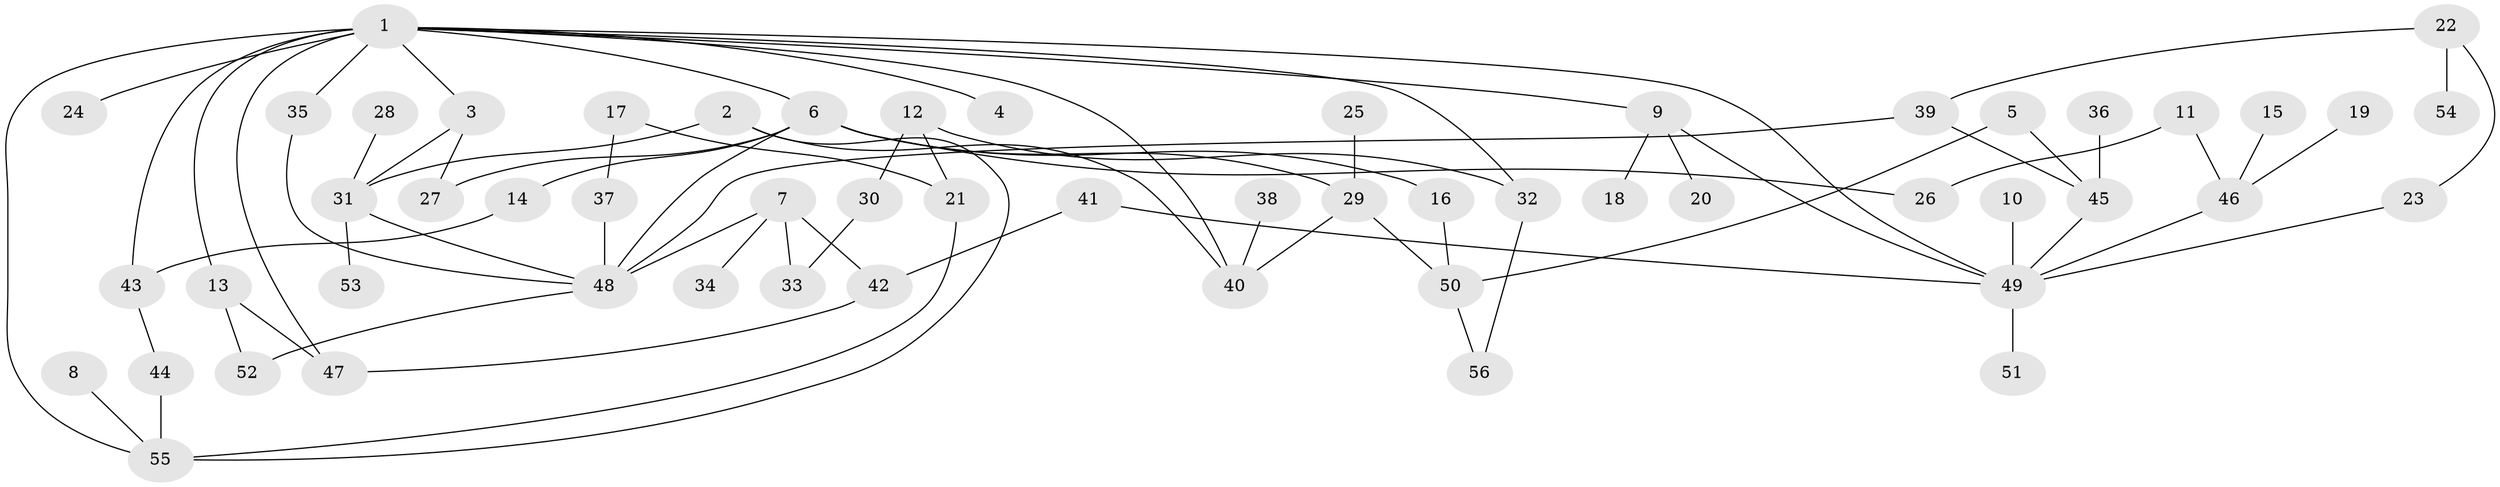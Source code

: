 // original degree distribution, {8: 0.009009009009009009, 7: 0.009009009009009009, 6: 0.02702702702702703, 2: 0.3063063063063063, 4: 0.0990990990990991, 3: 0.1891891891891892, 5: 0.04504504504504504, 1: 0.3153153153153153}
// Generated by graph-tools (version 1.1) at 2025/25/03/09/25 03:25:31]
// undirected, 56 vertices, 77 edges
graph export_dot {
graph [start="1"]
  node [color=gray90,style=filled];
  1;
  2;
  3;
  4;
  5;
  6;
  7;
  8;
  9;
  10;
  11;
  12;
  13;
  14;
  15;
  16;
  17;
  18;
  19;
  20;
  21;
  22;
  23;
  24;
  25;
  26;
  27;
  28;
  29;
  30;
  31;
  32;
  33;
  34;
  35;
  36;
  37;
  38;
  39;
  40;
  41;
  42;
  43;
  44;
  45;
  46;
  47;
  48;
  49;
  50;
  51;
  52;
  53;
  54;
  55;
  56;
  1 -- 3 [weight=1.0];
  1 -- 4 [weight=1.0];
  1 -- 6 [weight=1.0];
  1 -- 9 [weight=1.0];
  1 -- 13 [weight=1.0];
  1 -- 24 [weight=1.0];
  1 -- 32 [weight=1.0];
  1 -- 35 [weight=2.0];
  1 -- 40 [weight=1.0];
  1 -- 43 [weight=1.0];
  1 -- 47 [weight=1.0];
  1 -- 49 [weight=1.0];
  1 -- 55 [weight=1.0];
  2 -- 31 [weight=1.0];
  2 -- 40 [weight=1.0];
  2 -- 55 [weight=1.0];
  3 -- 27 [weight=1.0];
  3 -- 31 [weight=1.0];
  5 -- 45 [weight=1.0];
  5 -- 50 [weight=1.0];
  6 -- 14 [weight=1.0];
  6 -- 16 [weight=1.0];
  6 -- 26 [weight=1.0];
  6 -- 27 [weight=1.0];
  6 -- 29 [weight=1.0];
  6 -- 48 [weight=1.0];
  7 -- 33 [weight=1.0];
  7 -- 34 [weight=1.0];
  7 -- 42 [weight=1.0];
  7 -- 48 [weight=1.0];
  8 -- 55 [weight=1.0];
  9 -- 18 [weight=1.0];
  9 -- 20 [weight=1.0];
  9 -- 49 [weight=1.0];
  10 -- 49 [weight=1.0];
  11 -- 26 [weight=1.0];
  11 -- 46 [weight=1.0];
  12 -- 21 [weight=1.0];
  12 -- 30 [weight=1.0];
  12 -- 32 [weight=1.0];
  13 -- 47 [weight=1.0];
  13 -- 52 [weight=1.0];
  14 -- 43 [weight=1.0];
  15 -- 46 [weight=1.0];
  16 -- 50 [weight=1.0];
  17 -- 21 [weight=1.0];
  17 -- 37 [weight=1.0];
  19 -- 46 [weight=1.0];
  21 -- 55 [weight=1.0];
  22 -- 23 [weight=1.0];
  22 -- 39 [weight=1.0];
  22 -- 54 [weight=1.0];
  23 -- 49 [weight=1.0];
  25 -- 29 [weight=1.0];
  28 -- 31 [weight=1.0];
  29 -- 40 [weight=1.0];
  29 -- 50 [weight=1.0];
  30 -- 33 [weight=1.0];
  31 -- 48 [weight=1.0];
  31 -- 53 [weight=1.0];
  32 -- 56 [weight=1.0];
  35 -- 48 [weight=1.0];
  36 -- 45 [weight=1.0];
  37 -- 48 [weight=1.0];
  38 -- 40 [weight=1.0];
  39 -- 45 [weight=2.0];
  39 -- 48 [weight=1.0];
  41 -- 42 [weight=1.0];
  41 -- 49 [weight=1.0];
  42 -- 47 [weight=1.0];
  43 -- 44 [weight=1.0];
  44 -- 55 [weight=1.0];
  45 -- 49 [weight=1.0];
  46 -- 49 [weight=1.0];
  48 -- 52 [weight=1.0];
  49 -- 51 [weight=1.0];
  50 -- 56 [weight=1.0];
}
